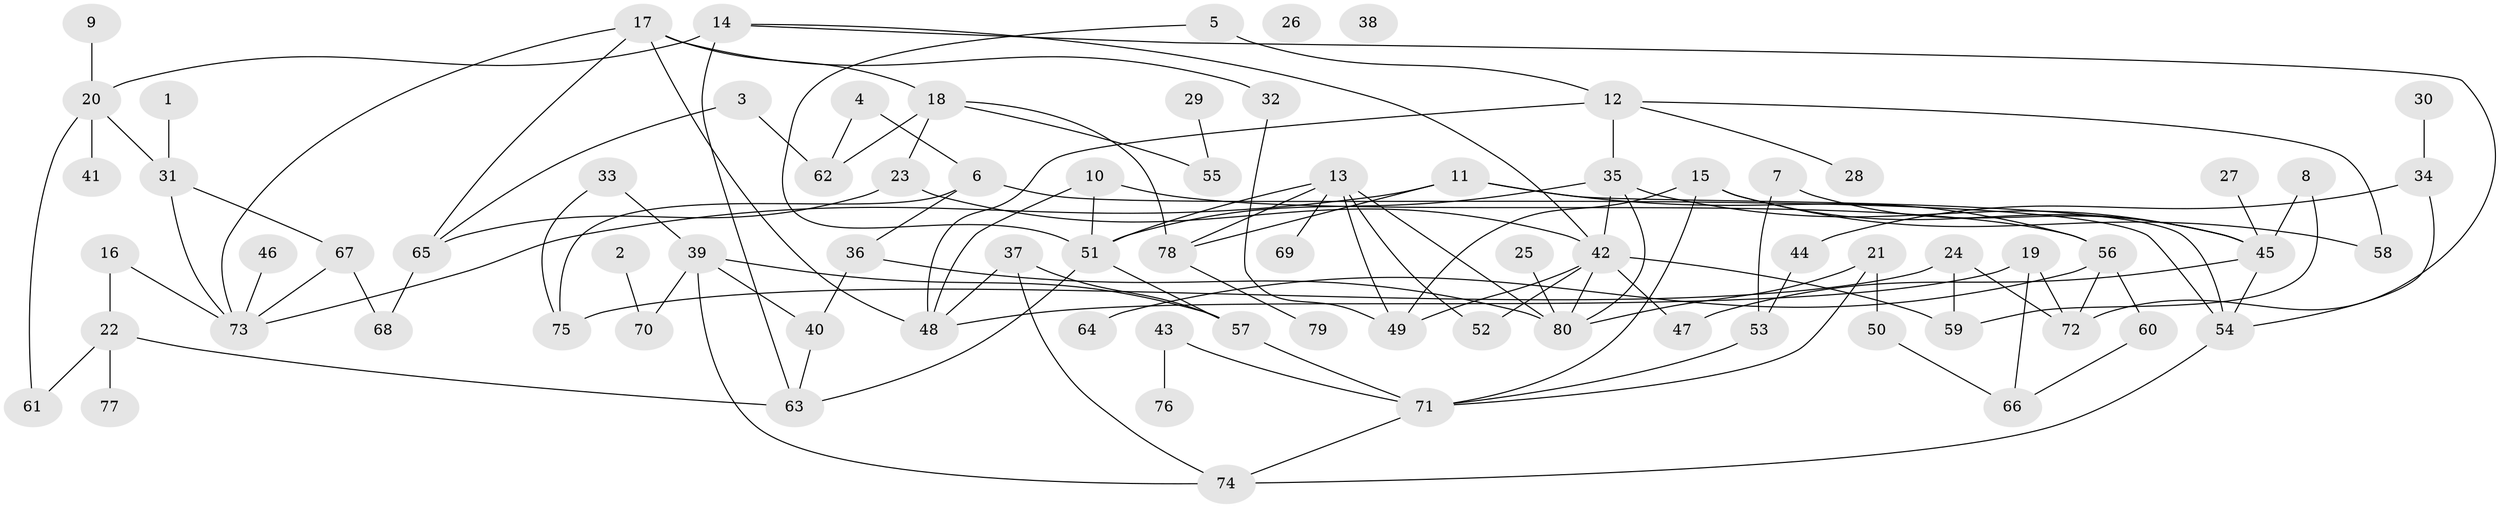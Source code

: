 // Generated by graph-tools (version 1.1) at 2025/13/03/09/25 04:13:06]
// undirected, 80 vertices, 120 edges
graph export_dot {
graph [start="1"]
  node [color=gray90,style=filled];
  1;
  2;
  3;
  4;
  5;
  6;
  7;
  8;
  9;
  10;
  11;
  12;
  13;
  14;
  15;
  16;
  17;
  18;
  19;
  20;
  21;
  22;
  23;
  24;
  25;
  26;
  27;
  28;
  29;
  30;
  31;
  32;
  33;
  34;
  35;
  36;
  37;
  38;
  39;
  40;
  41;
  42;
  43;
  44;
  45;
  46;
  47;
  48;
  49;
  50;
  51;
  52;
  53;
  54;
  55;
  56;
  57;
  58;
  59;
  60;
  61;
  62;
  63;
  64;
  65;
  66;
  67;
  68;
  69;
  70;
  71;
  72;
  73;
  74;
  75;
  76;
  77;
  78;
  79;
  80;
  1 -- 31;
  2 -- 70;
  3 -- 62;
  3 -- 65;
  4 -- 6;
  4 -- 62;
  5 -- 12;
  5 -- 51;
  6 -- 36;
  6 -- 54;
  6 -- 75;
  7 -- 45;
  7 -- 53;
  8 -- 45;
  8 -- 59;
  9 -- 20;
  10 -- 48;
  10 -- 51;
  10 -- 56;
  11 -- 54;
  11 -- 56;
  11 -- 73;
  11 -- 78;
  12 -- 28;
  12 -- 35;
  12 -- 48;
  12 -- 58;
  13 -- 49;
  13 -- 51;
  13 -- 52;
  13 -- 69;
  13 -- 78;
  13 -- 80;
  14 -- 20;
  14 -- 42;
  14 -- 63;
  14 -- 72;
  15 -- 45;
  15 -- 49;
  15 -- 58;
  15 -- 71;
  16 -- 22;
  16 -- 73;
  17 -- 18;
  17 -- 32;
  17 -- 48;
  17 -- 65;
  17 -- 73;
  18 -- 23;
  18 -- 55;
  18 -- 62;
  18 -- 78;
  19 -- 48;
  19 -- 66;
  19 -- 72;
  20 -- 31;
  20 -- 41;
  20 -- 61;
  21 -- 50;
  21 -- 71;
  21 -- 80;
  22 -- 61;
  22 -- 63;
  22 -- 77;
  23 -- 42;
  23 -- 65;
  24 -- 59;
  24 -- 72;
  24 -- 75;
  25 -- 80;
  27 -- 45;
  29 -- 55;
  30 -- 34;
  31 -- 67;
  31 -- 73;
  32 -- 49;
  33 -- 39;
  33 -- 75;
  34 -- 44;
  34 -- 54;
  35 -- 42;
  35 -- 45;
  35 -- 51;
  35 -- 80;
  36 -- 40;
  36 -- 80;
  37 -- 48;
  37 -- 57;
  37 -- 74;
  39 -- 40;
  39 -- 57;
  39 -- 70;
  39 -- 74;
  40 -- 63;
  42 -- 47;
  42 -- 49;
  42 -- 52;
  42 -- 59;
  42 -- 80;
  43 -- 71;
  43 -- 76;
  44 -- 53;
  45 -- 47;
  45 -- 54;
  46 -- 73;
  50 -- 66;
  51 -- 57;
  51 -- 63;
  53 -- 71;
  54 -- 74;
  56 -- 60;
  56 -- 64;
  56 -- 72;
  57 -- 71;
  60 -- 66;
  65 -- 68;
  67 -- 68;
  67 -- 73;
  71 -- 74;
  78 -- 79;
}
